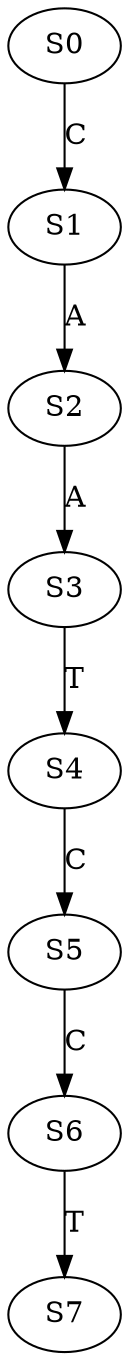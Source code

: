 strict digraph  {
	S0 -> S1 [ label = C ];
	S1 -> S2 [ label = A ];
	S2 -> S3 [ label = A ];
	S3 -> S4 [ label = T ];
	S4 -> S5 [ label = C ];
	S5 -> S6 [ label = C ];
	S6 -> S7 [ label = T ];
}
